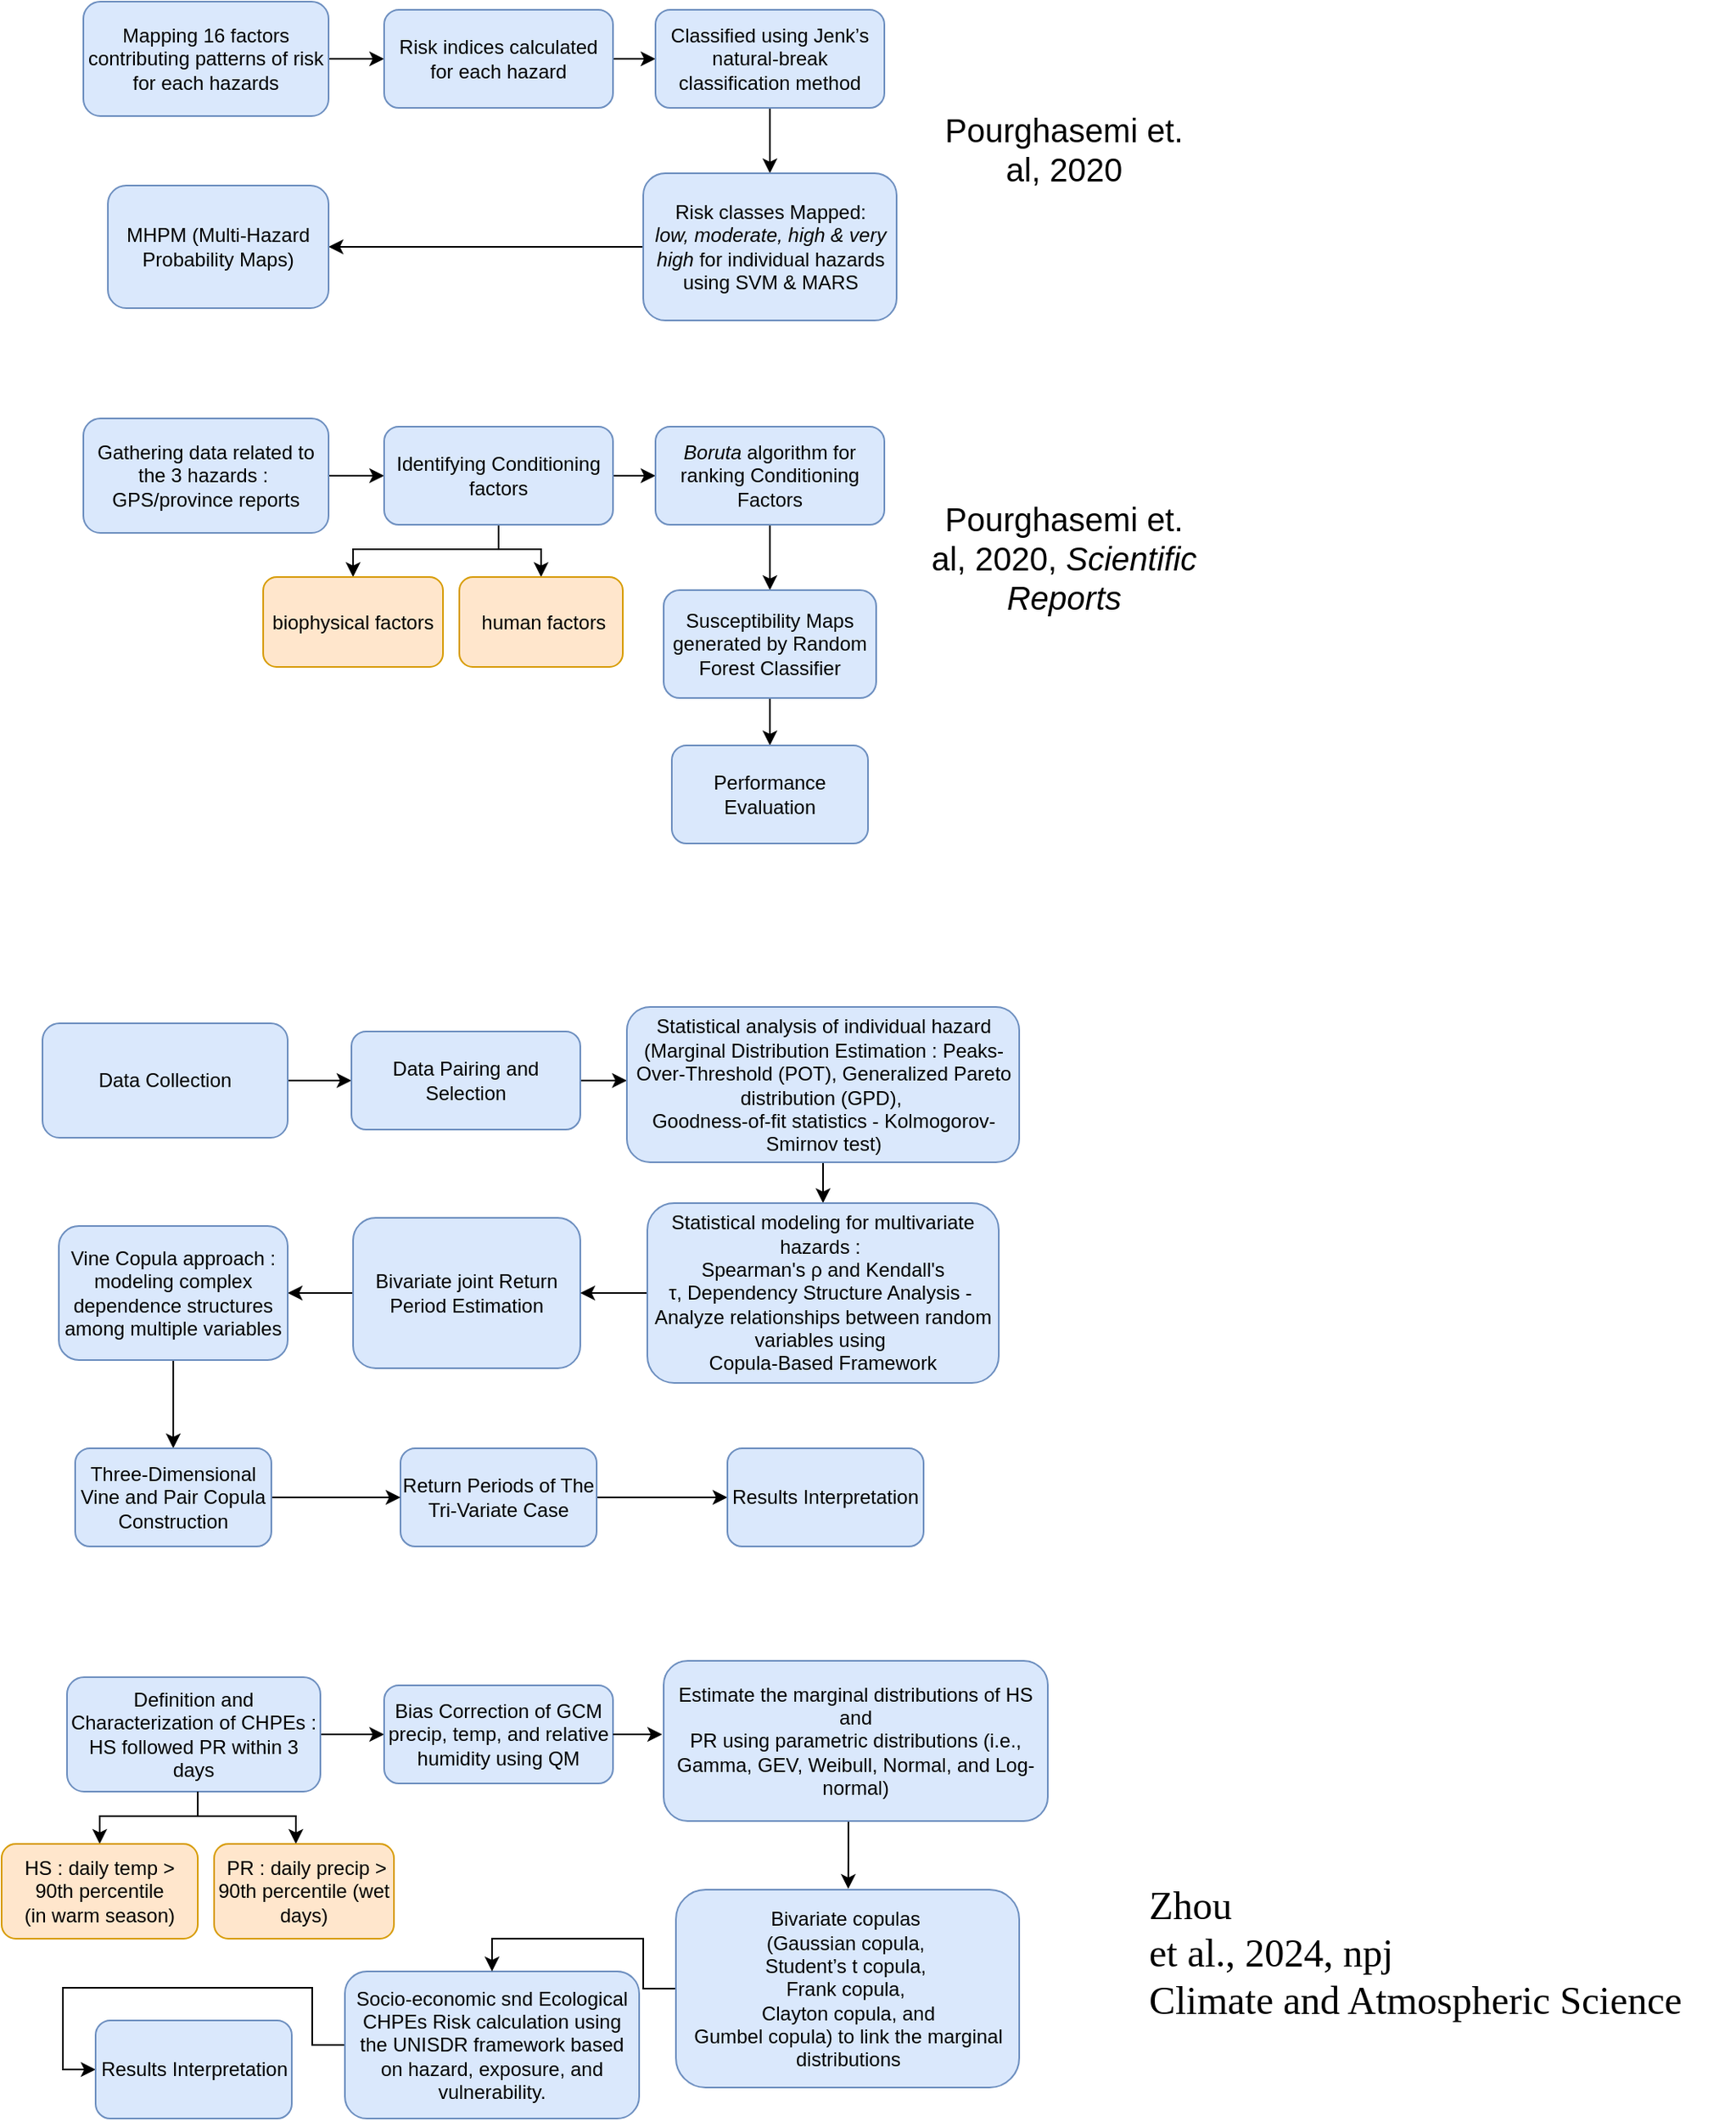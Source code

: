 <mxfile version="24.7.16">
  <diagram id="C5RBs43oDa-KdzZeNtuy" name="Page-1">
    <mxGraphModel dx="875" dy="471" grid="1" gridSize="10" guides="1" tooltips="1" connect="1" arrows="1" fold="1" page="1" pageScale="1" pageWidth="827" pageHeight="1169" math="0" shadow="0">
      <root>
        <mxCell id="WIyWlLk6GJQsqaUBKTNV-0" />
        <mxCell id="WIyWlLk6GJQsqaUBKTNV-1" parent="WIyWlLk6GJQsqaUBKTNV-0" />
        <mxCell id="TH8gpv6u57OxP0Jq2p1X-1" style="edgeStyle=orthogonalEdgeStyle;rounded=0;orthogonalLoop=1;jettySize=auto;html=1;entryX=0;entryY=0.5;entryDx=0;entryDy=0;" parent="WIyWlLk6GJQsqaUBKTNV-1" source="WIyWlLk6GJQsqaUBKTNV-3" target="WIyWlLk6GJQsqaUBKTNV-11" edge="1">
          <mxGeometry relative="1" as="geometry" />
        </mxCell>
        <mxCell id="WIyWlLk6GJQsqaUBKTNV-3" value="Mapping 16 factors contributing patterns of risk for each hazards" style="rounded=1;whiteSpace=wrap;html=1;fontSize=12;glass=0;strokeWidth=1;shadow=0;fillColor=#dae8fc;strokeColor=#6c8ebf;" parent="WIyWlLk6GJQsqaUBKTNV-1" vertex="1">
          <mxGeometry x="160" y="75" width="150" height="70" as="geometry" />
        </mxCell>
        <mxCell id="TH8gpv6u57OxP0Jq2p1X-3" value="" style="edgeStyle=orthogonalEdgeStyle;rounded=0;orthogonalLoop=1;jettySize=auto;html=1;" parent="WIyWlLk6GJQsqaUBKTNV-1" source="WIyWlLk6GJQsqaUBKTNV-11" target="TH8gpv6u57OxP0Jq2p1X-2" edge="1">
          <mxGeometry relative="1" as="geometry" />
        </mxCell>
        <mxCell id="WIyWlLk6GJQsqaUBKTNV-11" value="&lt;div&gt;Risk indices calculated for each hazard&lt;/div&gt;" style="rounded=1;whiteSpace=wrap;html=1;fontSize=12;glass=0;strokeWidth=1;shadow=0;fillColor=#dae8fc;strokeColor=#6c8ebf;" parent="WIyWlLk6GJQsqaUBKTNV-1" vertex="1">
          <mxGeometry x="344" y="80" width="140" height="60" as="geometry" />
        </mxCell>
        <mxCell id="TH8gpv6u57OxP0Jq2p1X-5" value="" style="edgeStyle=orthogonalEdgeStyle;rounded=0;orthogonalLoop=1;jettySize=auto;html=1;" parent="WIyWlLk6GJQsqaUBKTNV-1" source="TH8gpv6u57OxP0Jq2p1X-2" target="TH8gpv6u57OxP0Jq2p1X-4" edge="1">
          <mxGeometry relative="1" as="geometry" />
        </mxCell>
        <mxCell id="TH8gpv6u57OxP0Jq2p1X-2" value="&lt;div&gt;&lt;span style=&quot;background-color: initial;&quot;&gt;Classified using Jenk’s natural-break classification method&lt;/span&gt;&lt;/div&gt;" style="rounded=1;whiteSpace=wrap;html=1;fontSize=12;glass=0;strokeWidth=1;shadow=0;fillColor=#dae8fc;strokeColor=#6c8ebf;" parent="WIyWlLk6GJQsqaUBKTNV-1" vertex="1">
          <mxGeometry x="510" y="80" width="140" height="60" as="geometry" />
        </mxCell>
        <mxCell id="TH8gpv6u57OxP0Jq2p1X-25" value="" style="edgeStyle=orthogonalEdgeStyle;rounded=0;orthogonalLoop=1;jettySize=auto;html=1;" parent="WIyWlLk6GJQsqaUBKTNV-1" source="TH8gpv6u57OxP0Jq2p1X-4" target="TH8gpv6u57OxP0Jq2p1X-24" edge="1">
          <mxGeometry relative="1" as="geometry" />
        </mxCell>
        <mxCell id="TH8gpv6u57OxP0Jq2p1X-4" value="Risk classes Mapped:&lt;div&gt;&lt;i&gt;low,&amp;nbsp;&lt;/i&gt;&lt;span style=&quot;background-color: initial;&quot;&gt;&lt;i&gt;moderate, high &amp;amp; very high &lt;/i&gt;for individual hazards using SVM &amp;amp; MARS&lt;/span&gt;&lt;/div&gt;" style="whiteSpace=wrap;html=1;rounded=1;glass=0;strokeWidth=1;shadow=0;fillColor=#dae8fc;strokeColor=#6c8ebf;" parent="WIyWlLk6GJQsqaUBKTNV-1" vertex="1">
          <mxGeometry x="502.5" y="180" width="155" height="90" as="geometry" />
        </mxCell>
        <mxCell id="TH8gpv6u57OxP0Jq2p1X-6" value="&lt;font style=&quot;font-size: 20px;&quot;&gt;Pourghasemi et.&lt;br&gt;al, 2020&lt;/font&gt;" style="text;html=1;align=center;verticalAlign=middle;whiteSpace=wrap;rounded=0;" parent="WIyWlLk6GJQsqaUBKTNV-1" vertex="1">
          <mxGeometry x="670" y="120" width="180" height="90" as="geometry" />
        </mxCell>
        <mxCell id="TH8gpv6u57OxP0Jq2p1X-7" style="edgeStyle=orthogonalEdgeStyle;rounded=0;orthogonalLoop=1;jettySize=auto;html=1;entryX=0;entryY=0.5;entryDx=0;entryDy=0;" parent="WIyWlLk6GJQsqaUBKTNV-1" source="TH8gpv6u57OxP0Jq2p1X-8" target="TH8gpv6u57OxP0Jq2p1X-10" edge="1">
          <mxGeometry relative="1" as="geometry" />
        </mxCell>
        <mxCell id="TH8gpv6u57OxP0Jq2p1X-8" value=" Gathering data related to the 3 hazards :&amp;nbsp;&lt;div&gt;GPS/province reports&lt;/div&gt;" style="rounded=1;whiteSpace=wrap;html=1;fontSize=12;glass=0;strokeWidth=1;shadow=0;fillColor=#dae8fc;strokeColor=#6c8ebf;" parent="WIyWlLk6GJQsqaUBKTNV-1" vertex="1">
          <mxGeometry x="160" y="330" width="150" height="70" as="geometry" />
        </mxCell>
        <mxCell id="TH8gpv6u57OxP0Jq2p1X-9" value="" style="edgeStyle=orthogonalEdgeStyle;rounded=0;orthogonalLoop=1;jettySize=auto;html=1;" parent="WIyWlLk6GJQsqaUBKTNV-1" source="TH8gpv6u57OxP0Jq2p1X-10" target="TH8gpv6u57OxP0Jq2p1X-12" edge="1">
          <mxGeometry relative="1" as="geometry" />
        </mxCell>
        <mxCell id="TH8gpv6u57OxP0Jq2p1X-19" value="" style="edgeStyle=orthogonalEdgeStyle;rounded=0;orthogonalLoop=1;jettySize=auto;html=1;" parent="WIyWlLk6GJQsqaUBKTNV-1" source="TH8gpv6u57OxP0Jq2p1X-10" target="TH8gpv6u57OxP0Jq2p1X-15" edge="1">
          <mxGeometry relative="1" as="geometry">
            <Array as="points">
              <mxPoint x="414" y="410" />
              <mxPoint x="325" y="410" />
            </Array>
          </mxGeometry>
        </mxCell>
        <mxCell id="TH8gpv6u57OxP0Jq2p1X-21" value="" style="edgeStyle=orthogonalEdgeStyle;rounded=0;orthogonalLoop=1;jettySize=auto;html=1;" parent="WIyWlLk6GJQsqaUBKTNV-1" source="TH8gpv6u57OxP0Jq2p1X-10" target="TH8gpv6u57OxP0Jq2p1X-20" edge="1">
          <mxGeometry relative="1" as="geometry">
            <Array as="points">
              <mxPoint x="414" y="410" />
              <mxPoint x="440" y="410" />
            </Array>
          </mxGeometry>
        </mxCell>
        <mxCell id="TH8gpv6u57OxP0Jq2p1X-10" value="&lt;div&gt;Identifying Conditioning factors&lt;/div&gt;" style="rounded=1;whiteSpace=wrap;html=1;fontSize=12;glass=0;strokeWidth=1;shadow=0;fillColor=#dae8fc;strokeColor=#6c8ebf;" parent="WIyWlLk6GJQsqaUBKTNV-1" vertex="1">
          <mxGeometry x="344" y="335" width="140" height="60" as="geometry" />
        </mxCell>
        <mxCell id="TH8gpv6u57OxP0Jq2p1X-11" value="" style="edgeStyle=orthogonalEdgeStyle;rounded=0;orthogonalLoop=1;jettySize=auto;html=1;" parent="WIyWlLk6GJQsqaUBKTNV-1" source="TH8gpv6u57OxP0Jq2p1X-12" target="TH8gpv6u57OxP0Jq2p1X-13" edge="1">
          <mxGeometry relative="1" as="geometry" />
        </mxCell>
        <mxCell id="TH8gpv6u57OxP0Jq2p1X-12" value="&lt;i&gt;Boruta&lt;/i&gt; algorithm for ranking Conditioning Factors" style="rounded=1;whiteSpace=wrap;html=1;fontSize=12;glass=0;strokeWidth=1;shadow=0;fillColor=#dae8fc;strokeColor=#6c8ebf;" parent="WIyWlLk6GJQsqaUBKTNV-1" vertex="1">
          <mxGeometry x="510" y="335" width="140" height="60" as="geometry" />
        </mxCell>
        <mxCell id="TH8gpv6u57OxP0Jq2p1X-27" value="" style="edgeStyle=orthogonalEdgeStyle;rounded=0;orthogonalLoop=1;jettySize=auto;html=1;" parent="WIyWlLk6GJQsqaUBKTNV-1" source="TH8gpv6u57OxP0Jq2p1X-13" target="TH8gpv6u57OxP0Jq2p1X-26" edge="1">
          <mxGeometry relative="1" as="geometry" />
        </mxCell>
        <mxCell id="TH8gpv6u57OxP0Jq2p1X-13" value="Susceptibility Maps generated by Random Forest Classifier" style="whiteSpace=wrap;html=1;rounded=1;glass=0;strokeWidth=1;shadow=0;fillColor=#dae8fc;strokeColor=#6c8ebf;" parent="WIyWlLk6GJQsqaUBKTNV-1" vertex="1">
          <mxGeometry x="515" y="435" width="130" height="66" as="geometry" />
        </mxCell>
        <mxCell id="TH8gpv6u57OxP0Jq2p1X-14" value="&lt;font style=&quot;font-size: 20px;&quot;&gt;Pourghasemi et.&lt;br&gt;al, 2020, &lt;i&gt;Scientific Reports&lt;/i&gt;&lt;/font&gt;" style="text;html=1;align=center;verticalAlign=middle;whiteSpace=wrap;rounded=0;" parent="WIyWlLk6GJQsqaUBKTNV-1" vertex="1">
          <mxGeometry x="650" y="370" width="220" height="90" as="geometry" />
        </mxCell>
        <mxCell id="TH8gpv6u57OxP0Jq2p1X-15" value="&lt;div&gt;biophysical factors&lt;/div&gt;" style="rounded=1;whiteSpace=wrap;html=1;fontSize=12;glass=0;strokeWidth=1;shadow=0;fillColor=#ffe6cc;strokeColor=#d79b00;" parent="WIyWlLk6GJQsqaUBKTNV-1" vertex="1">
          <mxGeometry x="270" y="427" width="110" height="55" as="geometry" />
        </mxCell>
        <mxCell id="TH8gpv6u57OxP0Jq2p1X-20" value="&amp;nbsp;human factors" style="whiteSpace=wrap;html=1;fillColor=#ffe6cc;strokeColor=#d79b00;rounded=1;glass=0;strokeWidth=1;shadow=0;" parent="WIyWlLk6GJQsqaUBKTNV-1" vertex="1">
          <mxGeometry x="390" y="427" width="100" height="55" as="geometry" />
        </mxCell>
        <mxCell id="TH8gpv6u57OxP0Jq2p1X-24" value="MHPM (Multi-Hazard Probability Maps)" style="whiteSpace=wrap;html=1;fillColor=#dae8fc;strokeColor=#6c8ebf;rounded=1;glass=0;strokeWidth=1;shadow=0;" parent="WIyWlLk6GJQsqaUBKTNV-1" vertex="1">
          <mxGeometry x="175" y="187.5" width="135" height="75" as="geometry" />
        </mxCell>
        <mxCell id="TH8gpv6u57OxP0Jq2p1X-26" value="Performance Evaluation" style="whiteSpace=wrap;html=1;fillColor=#dae8fc;strokeColor=#6c8ebf;rounded=1;glass=0;strokeWidth=1;shadow=0;" parent="WIyWlLk6GJQsqaUBKTNV-1" vertex="1">
          <mxGeometry x="520" y="530" width="120" height="60" as="geometry" />
        </mxCell>
        <mxCell id="TH8gpv6u57OxP0Jq2p1X-28" style="edgeStyle=orthogonalEdgeStyle;rounded=0;orthogonalLoop=1;jettySize=auto;html=1;entryX=0;entryY=0.5;entryDx=0;entryDy=0;" parent="WIyWlLk6GJQsqaUBKTNV-1" source="TH8gpv6u57OxP0Jq2p1X-29" target="TH8gpv6u57OxP0Jq2p1X-31" edge="1">
          <mxGeometry relative="1" as="geometry" />
        </mxCell>
        <mxCell id="TH8gpv6u57OxP0Jq2p1X-29" value="Data Collection" style="rounded=1;whiteSpace=wrap;html=1;fontSize=12;glass=0;strokeWidth=1;shadow=0;fillColor=#dae8fc;strokeColor=#6c8ebf;" parent="WIyWlLk6GJQsqaUBKTNV-1" vertex="1">
          <mxGeometry x="135" y="700" width="150" height="70" as="geometry" />
        </mxCell>
        <mxCell id="TH8gpv6u57OxP0Jq2p1X-42" value="" style="edgeStyle=orthogonalEdgeStyle;rounded=0;orthogonalLoop=1;jettySize=auto;html=1;" parent="WIyWlLk6GJQsqaUBKTNV-1" source="TH8gpv6u57OxP0Jq2p1X-31" target="TH8gpv6u57OxP0Jq2p1X-41" edge="1">
          <mxGeometry relative="1" as="geometry">
            <Array as="points">
              <mxPoint x="490" y="735" />
              <mxPoint x="490" y="735" />
            </Array>
          </mxGeometry>
        </mxCell>
        <mxCell id="TH8gpv6u57OxP0Jq2p1X-31" value="&lt;div style=&quot;&quot;&gt;&lt;span style=&quot;&quot;&gt;Data Pairing and Selection&lt;/span&gt;&lt;br&gt;&lt;/div&gt;" style="rounded=1;whiteSpace=wrap;html=1;fontSize=12;glass=0;strokeWidth=1;shadow=0;fillColor=#dae8fc;strokeColor=#6c8ebf;" parent="WIyWlLk6GJQsqaUBKTNV-1" vertex="1">
          <mxGeometry x="324" y="705" width="140" height="60" as="geometry" />
        </mxCell>
        <mxCell id="TH8gpv6u57OxP0Jq2p1X-34" value="" style="edgeStyle=orthogonalEdgeStyle;rounded=0;orthogonalLoop=1;jettySize=auto;html=1;" parent="WIyWlLk6GJQsqaUBKTNV-1" source="TH8gpv6u57OxP0Jq2p1X-35" target="TH8gpv6u57OxP0Jq2p1X-36" edge="1">
          <mxGeometry relative="1" as="geometry" />
        </mxCell>
        <mxCell id="TH8gpv6u57OxP0Jq2p1X-35" value="&lt;div&gt;&lt;span style=&quot;background-color: initial;&quot;&gt;Bivariate joint Return Period Estimation&lt;/span&gt;&lt;br&gt;&lt;/div&gt;" style="whiteSpace=wrap;html=1;rounded=1;glass=0;strokeWidth=1;shadow=0;fillColor=#dae8fc;strokeColor=#6c8ebf;" parent="WIyWlLk6GJQsqaUBKTNV-1" vertex="1">
          <mxGeometry x="325" y="819" width="139" height="92" as="geometry" />
        </mxCell>
        <mxCell id="TH8gpv6u57OxP0Jq2p1X-49" value="" style="edgeStyle=orthogonalEdgeStyle;rounded=0;orthogonalLoop=1;jettySize=auto;html=1;" parent="WIyWlLk6GJQsqaUBKTNV-1" source="TH8gpv6u57OxP0Jq2p1X-36" target="TH8gpv6u57OxP0Jq2p1X-48" edge="1">
          <mxGeometry relative="1" as="geometry" />
        </mxCell>
        <mxCell id="TH8gpv6u57OxP0Jq2p1X-36" value="Vine Copula approach : modeling complex dependence structures among multiple variables" style="whiteSpace=wrap;html=1;fillColor=#dae8fc;strokeColor=#6c8ebf;rounded=1;glass=0;strokeWidth=1;shadow=0;" parent="WIyWlLk6GJQsqaUBKTNV-1" vertex="1">
          <mxGeometry x="145" y="824" width="140" height="82" as="geometry" />
        </mxCell>
        <mxCell id="TH8gpv6u57OxP0Jq2p1X-44" style="edgeStyle=orthogonalEdgeStyle;rounded=0;orthogonalLoop=1;jettySize=auto;html=1;entryX=0.5;entryY=0;entryDx=0;entryDy=0;" parent="WIyWlLk6GJQsqaUBKTNV-1" source="TH8gpv6u57OxP0Jq2p1X-41" target="TH8gpv6u57OxP0Jq2p1X-38" edge="1">
          <mxGeometry relative="1" as="geometry" />
        </mxCell>
        <mxCell id="TH8gpv6u57OxP0Jq2p1X-41" value="Statistical analysis of individual hazard&lt;div&gt;(&lt;span style=&quot;background-color: initial;&quot;&gt;Marginal Distribution Estimation :&amp;nbsp;&lt;/span&gt;&lt;span style=&quot;background-color: initial;&quot;&gt;Peaks-Over-Threshold (POT), G&lt;/span&gt;&lt;span style=&quot;background-color: initial;&quot;&gt;eneralized Pareto distribution (GPD),&amp;nbsp;&lt;/span&gt;&lt;/div&gt;&lt;div&gt;&lt;span style=&quot;background-color: initial;&quot;&gt;Goodness-of-fit statistics - Kolmogorov-Smirnov test&lt;/span&gt;&lt;span style=&quot;background-color: initial;&quot;&gt;)&lt;/span&gt;&lt;/div&gt;" style="whiteSpace=wrap;html=1;fillColor=#dae8fc;strokeColor=#6c8ebf;rounded=1;glass=0;strokeWidth=1;shadow=0;" parent="WIyWlLk6GJQsqaUBKTNV-1" vertex="1">
          <mxGeometry x="492.5" y="690" width="240" height="95" as="geometry" />
        </mxCell>
        <mxCell id="TH8gpv6u57OxP0Jq2p1X-45" style="edgeStyle=orthogonalEdgeStyle;rounded=0;orthogonalLoop=1;jettySize=auto;html=1;entryX=1;entryY=0.5;entryDx=0;entryDy=0;" parent="WIyWlLk6GJQsqaUBKTNV-1" source="TH8gpv6u57OxP0Jq2p1X-38" target="TH8gpv6u57OxP0Jq2p1X-35" edge="1">
          <mxGeometry relative="1" as="geometry">
            <mxPoint x="460" y="808" as="targetPoint" />
          </mxGeometry>
        </mxCell>
        <mxCell id="TH8gpv6u57OxP0Jq2p1X-38" value="Statistical modeling for multivariate hazards :&amp;nbsp;&lt;div&gt;Spearman&#39;s ρ and Kendall&#39;s τ,&amp;nbsp;&lt;span style=&quot;background-color: initial;&quot;&gt;Dependency Structure Analysis -&amp;nbsp;&lt;/span&gt;&lt;/div&gt;&lt;div&gt;Analyze relationships between random variables using&amp;nbsp;&lt;/div&gt;&lt;div&gt;Copula-Based Framework&lt;/div&gt;" style="whiteSpace=wrap;html=1;fillColor=#dae8fc;strokeColor=#6c8ebf;rounded=1;glass=0;strokeWidth=1;shadow=0;" parent="WIyWlLk6GJQsqaUBKTNV-1" vertex="1">
          <mxGeometry x="505" y="810" width="215" height="110" as="geometry" />
        </mxCell>
        <mxCell id="TH8gpv6u57OxP0Jq2p1X-52" value="" style="edgeStyle=orthogonalEdgeStyle;rounded=0;orthogonalLoop=1;jettySize=auto;html=1;" parent="WIyWlLk6GJQsqaUBKTNV-1" source="TH8gpv6u57OxP0Jq2p1X-46" target="TH8gpv6u57OxP0Jq2p1X-51" edge="1">
          <mxGeometry relative="1" as="geometry" />
        </mxCell>
        <mxCell id="TH8gpv6u57OxP0Jq2p1X-46" value="Return Periods of The Tri-Variate Case" style="whiteSpace=wrap;html=1;fillColor=#dae8fc;strokeColor=#6c8ebf;rounded=1;glass=0;strokeWidth=1;shadow=0;" parent="WIyWlLk6GJQsqaUBKTNV-1" vertex="1">
          <mxGeometry x="354" y="960" width="120" height="60" as="geometry" />
        </mxCell>
        <mxCell id="TH8gpv6u57OxP0Jq2p1X-50" style="edgeStyle=orthogonalEdgeStyle;rounded=0;orthogonalLoop=1;jettySize=auto;html=1;entryX=0;entryY=0.5;entryDx=0;entryDy=0;" parent="WIyWlLk6GJQsqaUBKTNV-1" source="TH8gpv6u57OxP0Jq2p1X-48" target="TH8gpv6u57OxP0Jq2p1X-46" edge="1">
          <mxGeometry relative="1" as="geometry" />
        </mxCell>
        <mxCell id="TH8gpv6u57OxP0Jq2p1X-48" value="Three-Dimensional Vine and Pair Copula Construction" style="whiteSpace=wrap;html=1;fillColor=#dae8fc;strokeColor=#6c8ebf;rounded=1;glass=0;strokeWidth=1;shadow=0;" parent="WIyWlLk6GJQsqaUBKTNV-1" vertex="1">
          <mxGeometry x="155" y="960" width="120" height="60" as="geometry" />
        </mxCell>
        <mxCell id="TH8gpv6u57OxP0Jq2p1X-51" value="Results Interpretation" style="whiteSpace=wrap;html=1;fillColor=#dae8fc;strokeColor=#6c8ebf;rounded=1;glass=0;strokeWidth=1;shadow=0;" parent="WIyWlLk6GJQsqaUBKTNV-1" vertex="1">
          <mxGeometry x="554" y="960" width="120" height="60" as="geometry" />
        </mxCell>
        <mxCell id="uckMO3cgICykp_9AKbRy-0" style="edgeStyle=orthogonalEdgeStyle;rounded=0;orthogonalLoop=1;jettySize=auto;html=1;entryX=0;entryY=0.5;entryDx=0;entryDy=0;" edge="1" parent="WIyWlLk6GJQsqaUBKTNV-1" source="uckMO3cgICykp_9AKbRy-1" target="uckMO3cgICykp_9AKbRy-3">
          <mxGeometry relative="1" as="geometry" />
        </mxCell>
        <mxCell id="uckMO3cgICykp_9AKbRy-1" value="Definition and Characterization of CHPEs :&lt;div&gt;HS followed PR within 3 days&lt;br&gt;&lt;/div&gt;" style="rounded=1;whiteSpace=wrap;html=1;fontSize=12;glass=0;strokeWidth=1;shadow=0;fillColor=#dae8fc;strokeColor=#6c8ebf;" vertex="1" parent="WIyWlLk6GJQsqaUBKTNV-1">
          <mxGeometry x="150" y="1100" width="155" height="70" as="geometry" />
        </mxCell>
        <mxCell id="uckMO3cgICykp_9AKbRy-3" value="&lt;div style=&quot;&quot;&gt;&lt;span style=&quot;&quot;&gt;Bias Correction of&amp;nbsp;&lt;/span&gt;&lt;span style=&quot;background-color: initial;&quot;&gt;GCM precip, temp, and relative humidity&amp;nbsp;&lt;/span&gt;&lt;span style=&quot;background-color: initial;&quot;&gt;using QM&lt;/span&gt;&lt;/div&gt;" style="rounded=1;whiteSpace=wrap;html=1;fontSize=12;glass=0;strokeWidth=1;shadow=0;fillColor=#dae8fc;strokeColor=#6c8ebf;" vertex="1" parent="WIyWlLk6GJQsqaUBKTNV-1">
          <mxGeometry x="344" y="1105" width="140" height="60" as="geometry" />
        </mxCell>
        <mxCell id="uckMO3cgICykp_9AKbRy-4" value="" style="edgeStyle=orthogonalEdgeStyle;rounded=0;orthogonalLoop=1;jettySize=auto;html=1;exitX=1;exitY=0.5;exitDx=0;exitDy=0;entryX=-0.004;entryY=0.452;entryDx=0;entryDy=0;entryPerimeter=0;" edge="1" parent="WIyWlLk6GJQsqaUBKTNV-1" source="uckMO3cgICykp_9AKbRy-3" target="uckMO3cgICykp_9AKbRy-7">
          <mxGeometry relative="1" as="geometry">
            <mxPoint x="649.5" y="1135" as="sourcePoint" />
            <mxPoint x="530" y="1135" as="targetPoint" />
            <Array as="points" />
          </mxGeometry>
        </mxCell>
        <mxCell id="uckMO3cgICykp_9AKbRy-6" value="" style="edgeStyle=orthogonalEdgeStyle;rounded=0;orthogonalLoop=1;jettySize=auto;html=1;exitX=0.481;exitY=0.992;exitDx=0;exitDy=0;exitPerimeter=0;entryX=0.502;entryY=-0.004;entryDx=0;entryDy=0;entryPerimeter=0;" edge="1" parent="WIyWlLk6GJQsqaUBKTNV-1" source="uckMO3cgICykp_9AKbRy-7" target="uckMO3cgICykp_9AKbRy-15">
          <mxGeometry relative="1" as="geometry">
            <mxPoint x="628" y="1229" as="targetPoint" />
            <Array as="points">
              <mxPoint x="628" y="1210" />
              <mxPoint x="628" y="1210" />
            </Array>
          </mxGeometry>
        </mxCell>
        <mxCell id="uckMO3cgICykp_9AKbRy-7" value="&lt;div&gt;Estimate the marginal distributions of HS and&lt;/div&gt;&lt;div&gt;PR using&amp;nbsp;&lt;span style=&quot;background-color: initial;&quot;&gt;parametric distributions (i.e.,&lt;/span&gt;&lt;/div&gt;&lt;div&gt;Gamma, GEV, Weibull, Normal, and Log-normal)&lt;/div&gt;" style="whiteSpace=wrap;html=1;fillColor=#dae8fc;strokeColor=#6c8ebf;rounded=1;glass=0;strokeWidth=1;shadow=0;" vertex="1" parent="WIyWlLk6GJQsqaUBKTNV-1">
          <mxGeometry x="515" y="1090" width="235" height="98" as="geometry" />
        </mxCell>
        <mxCell id="uckMO3cgICykp_9AKbRy-12" value="" style="edgeStyle=orthogonalEdgeStyle;rounded=0;orthogonalLoop=1;jettySize=auto;html=1;entryX=0;entryY=0.5;entryDx=0;entryDy=0;" edge="1" parent="WIyWlLk6GJQsqaUBKTNV-1" source="uckMO3cgICykp_9AKbRy-13" target="uckMO3cgICykp_9AKbRy-16">
          <mxGeometry relative="1" as="geometry">
            <mxPoint x="569" y="1451" as="targetPoint" />
          </mxGeometry>
        </mxCell>
        <mxCell id="uckMO3cgICykp_9AKbRy-13" value="Socio-economic snd Ecological CHPEs Risk calculation using the UNISDR framework based on hazard, exposure, and vulnerability." style="whiteSpace=wrap;html=1;fillColor=#dae8fc;strokeColor=#6c8ebf;rounded=1;glass=0;strokeWidth=1;shadow=0;" vertex="1" parent="WIyWlLk6GJQsqaUBKTNV-1">
          <mxGeometry x="320" y="1280" width="180" height="90" as="geometry" />
        </mxCell>
        <mxCell id="uckMO3cgICykp_9AKbRy-14" style="edgeStyle=orthogonalEdgeStyle;rounded=0;orthogonalLoop=1;jettySize=auto;html=1;entryX=0.5;entryY=0;entryDx=0;entryDy=0;" edge="1" parent="WIyWlLk6GJQsqaUBKTNV-1" source="uckMO3cgICykp_9AKbRy-15" target="uckMO3cgICykp_9AKbRy-13">
          <mxGeometry relative="1" as="geometry" />
        </mxCell>
        <mxCell id="uckMO3cgICykp_9AKbRy-15" value="&lt;div&gt;Bivariate copulas&amp;nbsp;&lt;/div&gt;&lt;div&gt;(Gaussian&amp;nbsp;&lt;span style=&quot;background-color: initial;&quot;&gt;copula,&amp;nbsp;&lt;/span&gt;&lt;/div&gt;&lt;div&gt;Student’s t copula,&amp;nbsp;&lt;/div&gt;&lt;div&gt;Frank copula,&amp;nbsp;&lt;/div&gt;&lt;div&gt;Clayton copula, and&lt;/div&gt;&lt;div&gt;Gumbel copula) to link the marginal distributions&lt;/div&gt;" style="whiteSpace=wrap;html=1;fillColor=#dae8fc;strokeColor=#6c8ebf;rounded=1;glass=0;strokeWidth=1;shadow=0;" vertex="1" parent="WIyWlLk6GJQsqaUBKTNV-1">
          <mxGeometry x="522.5" y="1230" width="210" height="121" as="geometry" />
        </mxCell>
        <mxCell id="uckMO3cgICykp_9AKbRy-16" value="Results Interpretation" style="whiteSpace=wrap;html=1;fillColor=#dae8fc;strokeColor=#6c8ebf;rounded=1;glass=0;strokeWidth=1;shadow=0;" vertex="1" parent="WIyWlLk6GJQsqaUBKTNV-1">
          <mxGeometry x="167.5" y="1310" width="120" height="60" as="geometry" />
        </mxCell>
        <mxCell id="uckMO3cgICykp_9AKbRy-17" value="&lt;span style=&quot;font-size:18.0pt;font-family:Aptos;&#xa;mso-ascii-font-family:Aptos;mso-fareast-font-family:+mn-ea;mso-bidi-font-family:&#xa;+mn-cs;mso-ascii-theme-font:minor-latin;mso-fareast-theme-font:minor-fareast;&#xa;mso-bidi-theme-font:minor-bidi;color:black;mso-color-index:1;mso-font-kerning:&#xa;12.0pt;language:en-IN;mso-style-textfill-type:solid;mso-style-textfill-fill-themecolor:&#xa;text1;mso-style-textfill-fill-color:black;mso-style-textfill-fill-alpha:100.0%&quot;&gt;Zhou&#xa;et al., 2024, &lt;/span&gt;&lt;span style=&quot;font-size:18.0pt;font-family:Aptos;&#xa;mso-ascii-font-family:Aptos;mso-fareast-font-family:+mn-ea;mso-bidi-font-family:&#xa;+mn-cs;mso-ascii-theme-font:minor-latin;mso-fareast-theme-font:minor-fareast;&#xa;mso-bidi-theme-font:minor-bidi;color:black;mso-color-index:1;mso-font-kerning:&#xa;12.0pt;language:en-IN;mso-style-textfill-type:solid;mso-style-textfill-fill-themecolor:&#xa;text1;mso-style-textfill-fill-color:black;mso-style-textfill-fill-alpha:100.0%&quot;&gt;npj&lt;/span&gt;&lt;span style=&quot;font-size:18.0pt;font-family:Aptos;mso-ascii-font-family:Aptos;&#xa;mso-fareast-font-family:+mn-ea;mso-bidi-font-family:+mn-cs;mso-ascii-theme-font:&#xa;minor-latin;mso-fareast-theme-font:minor-fareast;mso-bidi-theme-font:minor-bidi;&#xa;color:black;mso-color-index:1;mso-font-kerning:12.0pt;language:en-IN;&#xa;mso-style-textfill-type:solid;mso-style-textfill-fill-themecolor:text1;&#xa;mso-style-textfill-fill-color:black;mso-style-textfill-fill-alpha:100.0%&quot;&gt;&#xa;Climate and Atmospheric Science&lt;/span&gt;" style="text;whiteSpace=wrap;html=1;" vertex="1" parent="WIyWlLk6GJQsqaUBKTNV-1">
          <mxGeometry x="810" y="1219" width="360" height="110" as="geometry" />
        </mxCell>
        <mxCell id="uckMO3cgICykp_9AKbRy-18" value="" style="edgeStyle=orthogonalEdgeStyle;rounded=0;orthogonalLoop=1;jettySize=auto;html=1;entryX=0.5;entryY=0;entryDx=0;entryDy=0;" edge="1" parent="WIyWlLk6GJQsqaUBKTNV-1" target="uckMO3cgICykp_9AKbRy-20">
          <mxGeometry relative="1" as="geometry">
            <Array as="points">
              <mxPoint x="230" y="1170" />
              <mxPoint x="230" y="1185" />
              <mxPoint x="175" y="1185" />
            </Array>
            <mxPoint x="230" y="1170" as="sourcePoint" />
          </mxGeometry>
        </mxCell>
        <mxCell id="uckMO3cgICykp_9AKbRy-19" value="" style="edgeStyle=orthogonalEdgeStyle;rounded=0;orthogonalLoop=1;jettySize=auto;html=1;" edge="1" parent="WIyWlLk6GJQsqaUBKTNV-1" target="uckMO3cgICykp_9AKbRy-21">
          <mxGeometry relative="1" as="geometry">
            <Array as="points">
              <mxPoint x="230" y="1170" />
              <mxPoint x="230" y="1185" />
              <mxPoint x="290" y="1185" />
            </Array>
            <mxPoint x="230" y="1170" as="sourcePoint" />
          </mxGeometry>
        </mxCell>
        <mxCell id="uckMO3cgICykp_9AKbRy-20" value="&lt;div&gt;HS :&amp;nbsp;daily temp &amp;gt; 90th percentile&lt;/div&gt;&lt;div&gt;(in warm season)&lt;/div&gt;" style="rounded=1;whiteSpace=wrap;html=1;fontSize=12;glass=0;strokeWidth=1;shadow=0;fillColor=#ffe6cc;strokeColor=#d79b00;" vertex="1" parent="WIyWlLk6GJQsqaUBKTNV-1">
          <mxGeometry x="110" y="1202" width="120" height="58" as="geometry" />
        </mxCell>
        <mxCell id="uckMO3cgICykp_9AKbRy-21" value="&amp;nbsp;PR :&amp;nbsp;daily precip &amp;gt; 90th percentile (wet days)" style="whiteSpace=wrap;html=1;fillColor=#ffe6cc;strokeColor=#d79b00;rounded=1;glass=0;strokeWidth=1;shadow=0;" vertex="1" parent="WIyWlLk6GJQsqaUBKTNV-1">
          <mxGeometry x="240" y="1202" width="110" height="58" as="geometry" />
        </mxCell>
      </root>
    </mxGraphModel>
  </diagram>
</mxfile>
